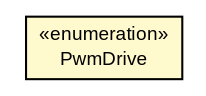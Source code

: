 #!/usr/local/bin/dot
#
# Class diagram 
# Generated by UMLGraph version R5_7_2-3-gee82a7 (http://www.umlgraph.org/)
#

digraph G {
	edge [fontname="arial",fontsize=10,labelfontname="arial",labelfontsize=10];
	node [fontname="arial",fontsize=10,shape=plaintext];
	nodesep=0.25;
	ranksep=0.5;
	// com.st.st25sdk.type5.st25dvpwm.ST25DV02KWRegisterPwmRfConfiguration.PwmDrive
	c18984 [label=<<table title="com.st.st25sdk.type5.st25dvpwm.ST25DV02KWRegisterPwmRfConfiguration.PwmDrive" border="0" cellborder="1" cellspacing="0" cellpadding="2" port="p" bgcolor="lemonChiffon" href="./ST25DV02KWRegisterPwmRfConfiguration.PwmDrive.html">
		<tr><td><table border="0" cellspacing="0" cellpadding="1">
<tr><td align="center" balign="center"> &#171;enumeration&#187; </td></tr>
<tr><td align="center" balign="center"> PwmDrive </td></tr>
		</table></td></tr>
		</table>>, URL="./ST25DV02KWRegisterPwmRfConfiguration.PwmDrive.html", fontname="arial", fontcolor="black", fontsize=9.0];
}

